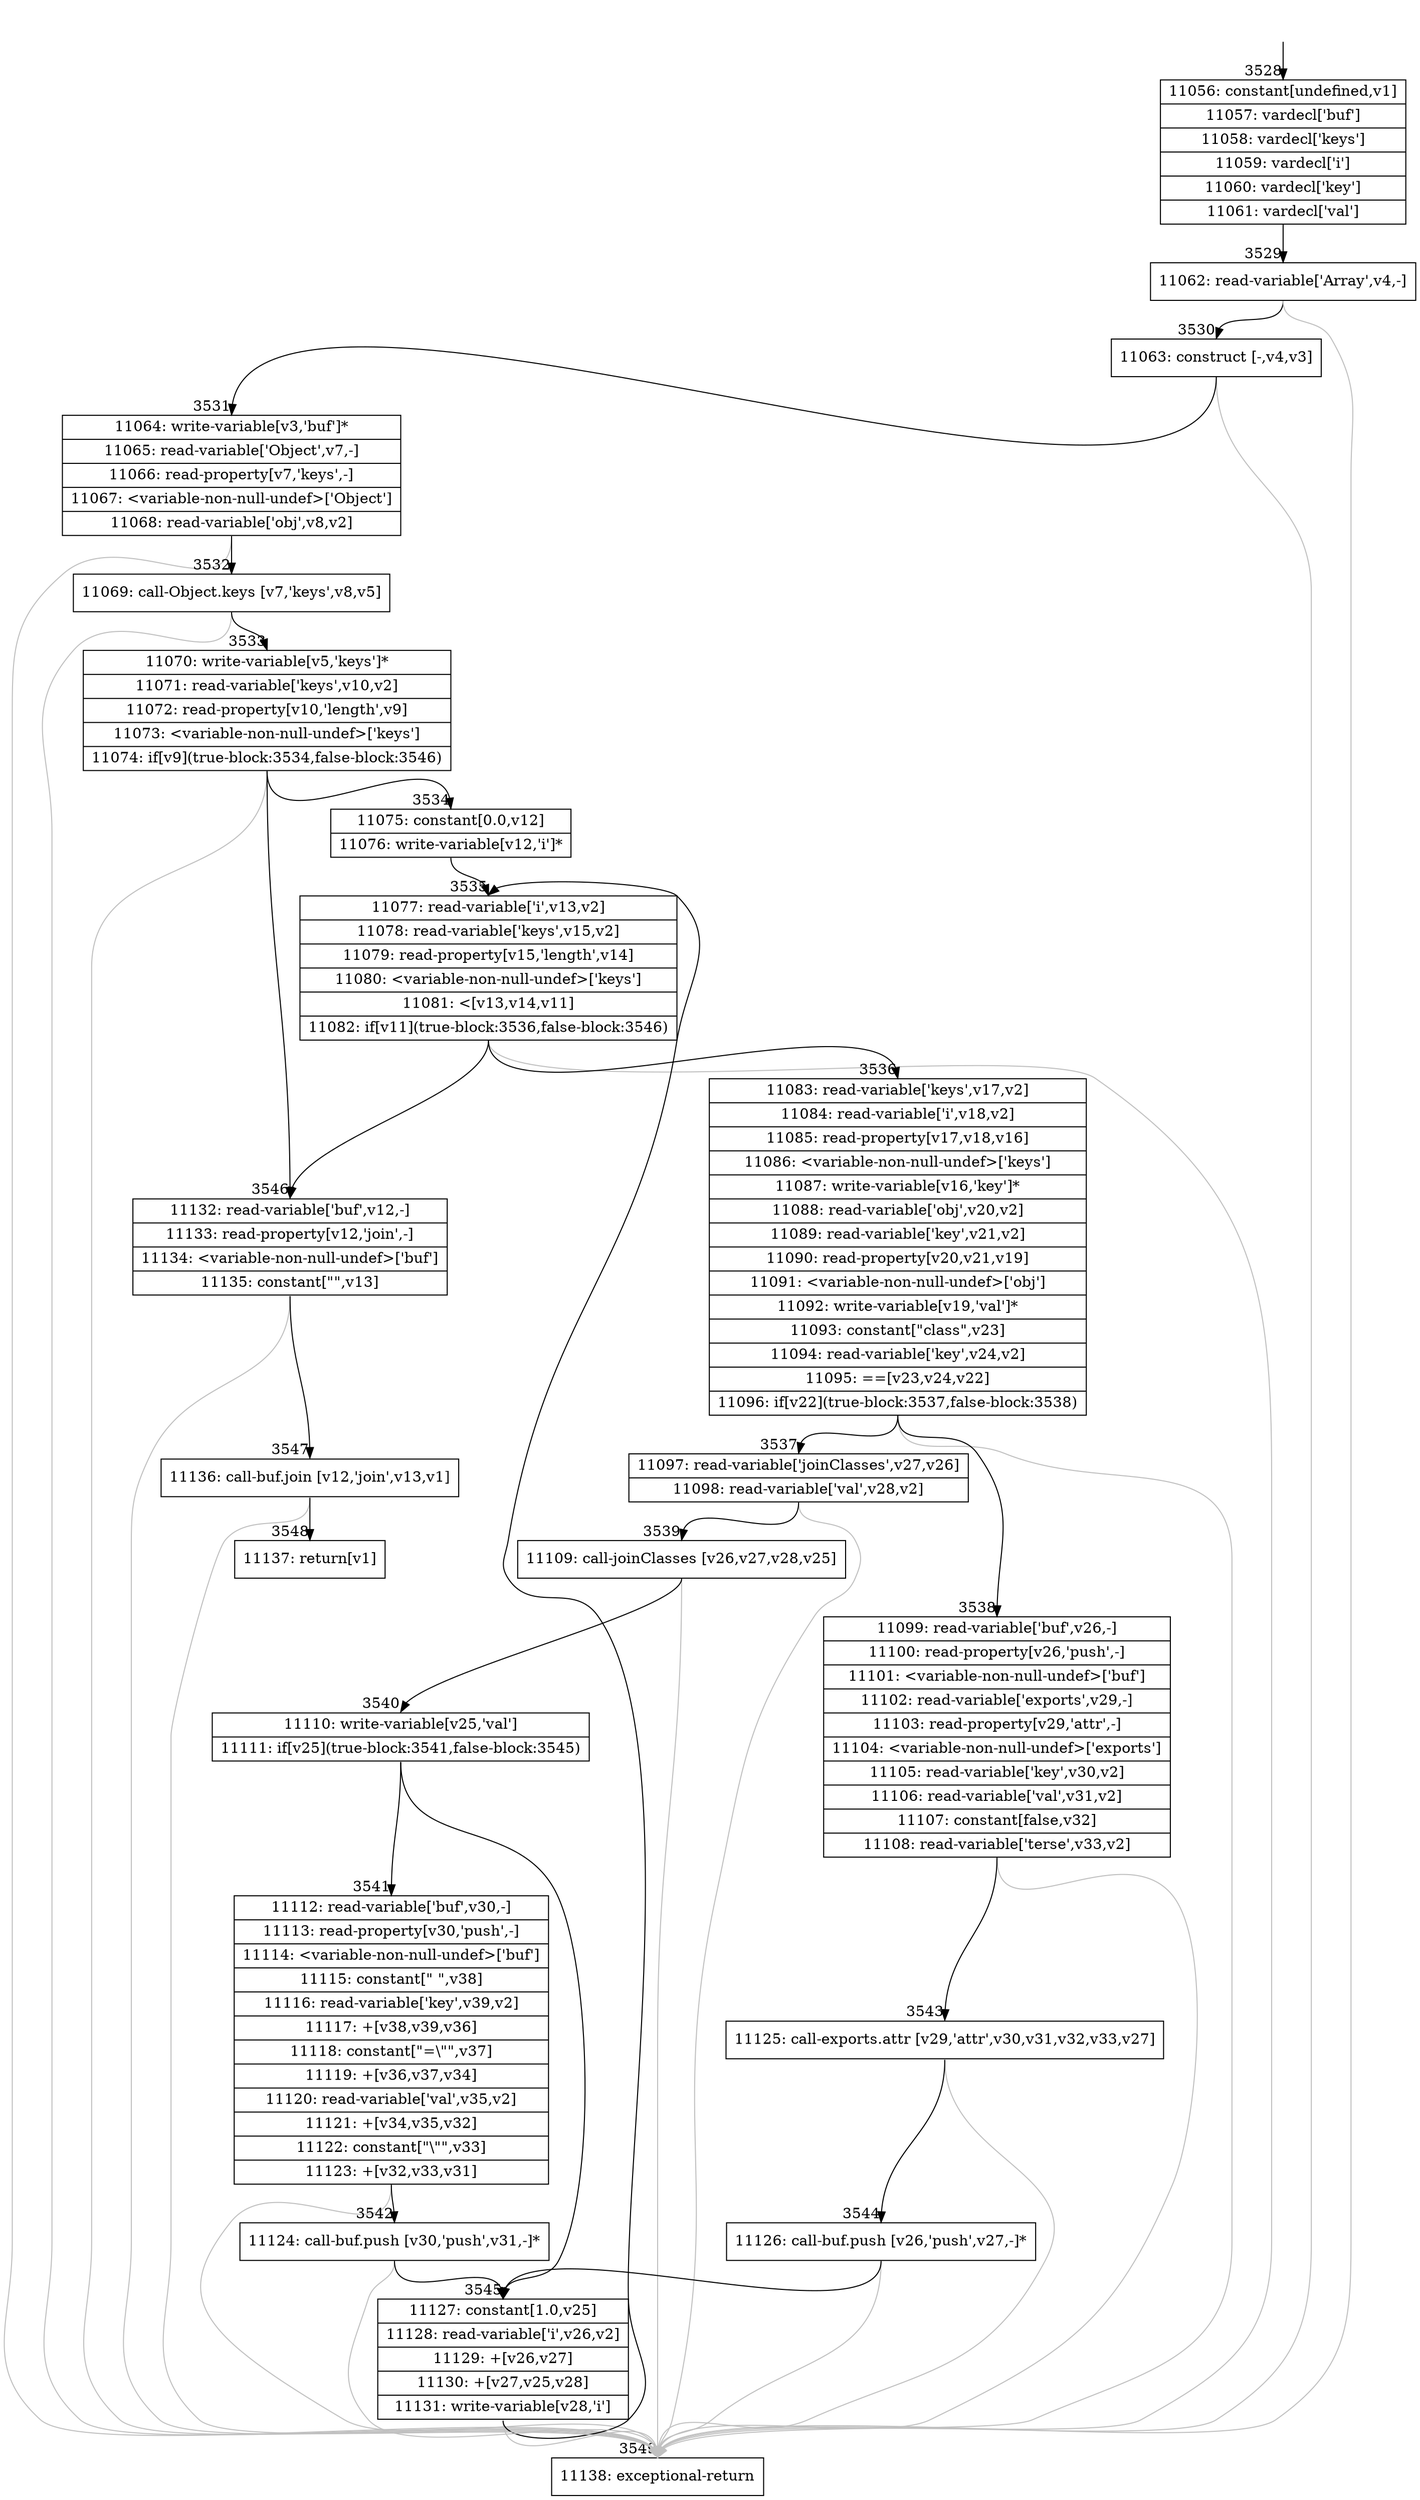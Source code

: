 digraph {
rankdir="TD"
BB_entry202[shape=none,label=""];
BB_entry202 -> BB3528 [tailport=s, headport=n, headlabel="    3528"]
BB3528 [shape=record label="{11056: constant[undefined,v1]|11057: vardecl['buf']|11058: vardecl['keys']|11059: vardecl['i']|11060: vardecl['key']|11061: vardecl['val']}" ] 
BB3528 -> BB3529 [tailport=s, headport=n, headlabel="      3529"]
BB3529 [shape=record label="{11062: read-variable['Array',v4,-]}" ] 
BB3529 -> BB3530 [tailport=s, headport=n, headlabel="      3530"]
BB3529 -> BB3549 [tailport=s, headport=n, color=gray, headlabel="      3549"]
BB3530 [shape=record label="{11063: construct [-,v4,v3]}" ] 
BB3530 -> BB3531 [tailport=s, headport=n, headlabel="      3531"]
BB3530 -> BB3549 [tailport=s, headport=n, color=gray]
BB3531 [shape=record label="{11064: write-variable[v3,'buf']*|11065: read-variable['Object',v7,-]|11066: read-property[v7,'keys',-]|11067: \<variable-non-null-undef\>['Object']|11068: read-variable['obj',v8,v2]}" ] 
BB3531 -> BB3532 [tailport=s, headport=n, headlabel="      3532"]
BB3531 -> BB3549 [tailport=s, headport=n, color=gray]
BB3532 [shape=record label="{11069: call-Object.keys [v7,'keys',v8,v5]}" ] 
BB3532 -> BB3533 [tailport=s, headport=n, headlabel="      3533"]
BB3532 -> BB3549 [tailport=s, headport=n, color=gray]
BB3533 [shape=record label="{11070: write-variable[v5,'keys']*|11071: read-variable['keys',v10,v2]|11072: read-property[v10,'length',v9]|11073: \<variable-non-null-undef\>['keys']|11074: if[v9](true-block:3534,false-block:3546)}" ] 
BB3533 -> BB3534 [tailport=s, headport=n, headlabel="      3534"]
BB3533 -> BB3546 [tailport=s, headport=n, headlabel="      3546"]
BB3533 -> BB3549 [tailport=s, headport=n, color=gray]
BB3534 [shape=record label="{11075: constant[0.0,v12]|11076: write-variable[v12,'i']*}" ] 
BB3534 -> BB3535 [tailport=s, headport=n, headlabel="      3535"]
BB3535 [shape=record label="{11077: read-variable['i',v13,v2]|11078: read-variable['keys',v15,v2]|11079: read-property[v15,'length',v14]|11080: \<variable-non-null-undef\>['keys']|11081: \<[v13,v14,v11]|11082: if[v11](true-block:3536,false-block:3546)}" ] 
BB3535 -> BB3536 [tailport=s, headport=n, headlabel="      3536"]
BB3535 -> BB3546 [tailport=s, headport=n]
BB3535 -> BB3549 [tailport=s, headport=n, color=gray]
BB3536 [shape=record label="{11083: read-variable['keys',v17,v2]|11084: read-variable['i',v18,v2]|11085: read-property[v17,v18,v16]|11086: \<variable-non-null-undef\>['keys']|11087: write-variable[v16,'key']*|11088: read-variable['obj',v20,v2]|11089: read-variable['key',v21,v2]|11090: read-property[v20,v21,v19]|11091: \<variable-non-null-undef\>['obj']|11092: write-variable[v19,'val']*|11093: constant[\"class\",v23]|11094: read-variable['key',v24,v2]|11095: ==[v23,v24,v22]|11096: if[v22](true-block:3537,false-block:3538)}" ] 
BB3536 -> BB3537 [tailport=s, headport=n, headlabel="      3537"]
BB3536 -> BB3538 [tailport=s, headport=n, headlabel="      3538"]
BB3536 -> BB3549 [tailport=s, headport=n, color=gray]
BB3537 [shape=record label="{11097: read-variable['joinClasses',v27,v26]|11098: read-variable['val',v28,v2]}" ] 
BB3537 -> BB3539 [tailport=s, headport=n, headlabel="      3539"]
BB3537 -> BB3549 [tailport=s, headport=n, color=gray]
BB3538 [shape=record label="{11099: read-variable['buf',v26,-]|11100: read-property[v26,'push',-]|11101: \<variable-non-null-undef\>['buf']|11102: read-variable['exports',v29,-]|11103: read-property[v29,'attr',-]|11104: \<variable-non-null-undef\>['exports']|11105: read-variable['key',v30,v2]|11106: read-variable['val',v31,v2]|11107: constant[false,v32]|11108: read-variable['terse',v33,v2]}" ] 
BB3538 -> BB3543 [tailport=s, headport=n, headlabel="      3543"]
BB3538 -> BB3549 [tailport=s, headport=n, color=gray]
BB3539 [shape=record label="{11109: call-joinClasses [v26,v27,v28,v25]}" ] 
BB3539 -> BB3540 [tailport=s, headport=n, headlabel="      3540"]
BB3539 -> BB3549 [tailport=s, headport=n, color=gray]
BB3540 [shape=record label="{11110: write-variable[v25,'val']|11111: if[v25](true-block:3541,false-block:3545)}" ] 
BB3540 -> BB3541 [tailport=s, headport=n, headlabel="      3541"]
BB3540 -> BB3545 [tailport=s, headport=n, headlabel="      3545"]
BB3541 [shape=record label="{11112: read-variable['buf',v30,-]|11113: read-property[v30,'push',-]|11114: \<variable-non-null-undef\>['buf']|11115: constant[\" \",v38]|11116: read-variable['key',v39,v2]|11117: +[v38,v39,v36]|11118: constant[\"=\\\"\",v37]|11119: +[v36,v37,v34]|11120: read-variable['val',v35,v2]|11121: +[v34,v35,v32]|11122: constant[\"\\\"\",v33]|11123: +[v32,v33,v31]}" ] 
BB3541 -> BB3542 [tailport=s, headport=n, headlabel="      3542"]
BB3541 -> BB3549 [tailport=s, headport=n, color=gray]
BB3542 [shape=record label="{11124: call-buf.push [v30,'push',v31,-]*}" ] 
BB3542 -> BB3545 [tailport=s, headport=n]
BB3542 -> BB3549 [tailport=s, headport=n, color=gray]
BB3543 [shape=record label="{11125: call-exports.attr [v29,'attr',v30,v31,v32,v33,v27]}" ] 
BB3543 -> BB3544 [tailport=s, headport=n, headlabel="      3544"]
BB3543 -> BB3549 [tailport=s, headport=n, color=gray]
BB3544 [shape=record label="{11126: call-buf.push [v26,'push',v27,-]*}" ] 
BB3544 -> BB3545 [tailport=s, headport=n]
BB3544 -> BB3549 [tailport=s, headport=n, color=gray]
BB3545 [shape=record label="{11127: constant[1.0,v25]|11128: read-variable['i',v26,v2]|11129: +[v26,v27]|11130: +[v27,v25,v28]|11131: write-variable[v28,'i']}" ] 
BB3545 -> BB3535 [tailport=s, headport=n]
BB3545 -> BB3549 [tailport=s, headport=n, color=gray]
BB3546 [shape=record label="{11132: read-variable['buf',v12,-]|11133: read-property[v12,'join',-]|11134: \<variable-non-null-undef\>['buf']|11135: constant[\"\",v13]}" ] 
BB3546 -> BB3547 [tailport=s, headport=n, headlabel="      3547"]
BB3546 -> BB3549 [tailport=s, headport=n, color=gray]
BB3547 [shape=record label="{11136: call-buf.join [v12,'join',v13,v1]}" ] 
BB3547 -> BB3548 [tailport=s, headport=n, headlabel="      3548"]
BB3547 -> BB3549 [tailport=s, headport=n, color=gray]
BB3548 [shape=record label="{11137: return[v1]}" ] 
BB3549 [shape=record label="{11138: exceptional-return}" ] 
//#$~ 3740
}
